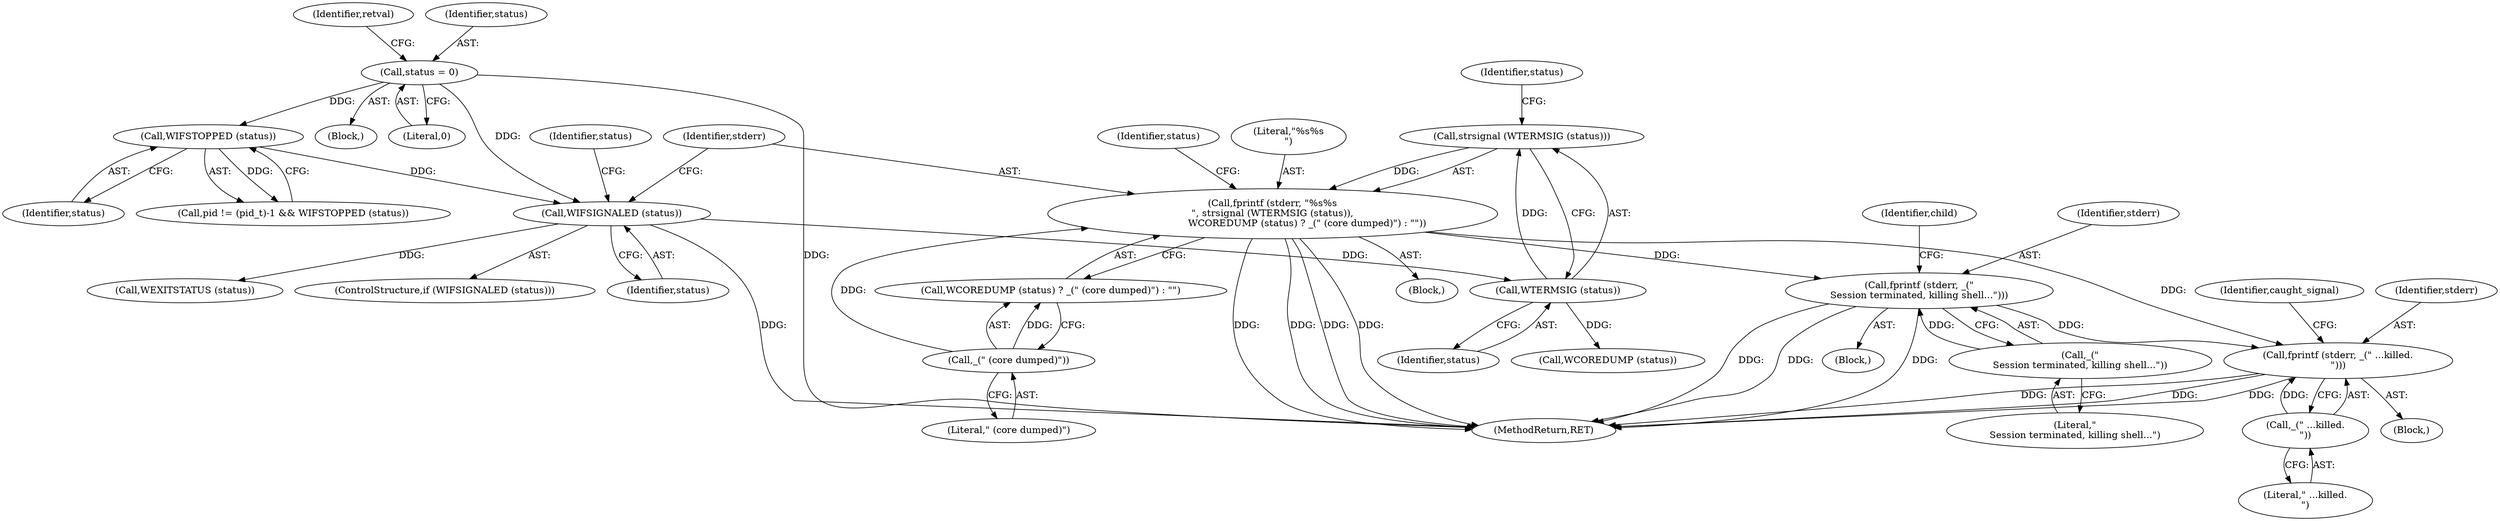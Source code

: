 digraph "0_util-linux_dffab154d29a288aa171ff50263ecc8f2e14a891@API" {
"1000405" [label="(Call,fprintf (stderr, _(\" ...killed.\n\")))"];
"1000388" [label="(Call,fprintf (stderr, _(\"\nSession terminated, killing shell...\")))"];
"1000346" [label="(Call,fprintf (stderr, \"%s%s\n\", strsignal (WTERMSIG (status)),\n                       WCOREDUMP (status) ? _(\" (core dumped)\") : \"\"))"];
"1000349" [label="(Call,strsignal (WTERMSIG (status)))"];
"1000350" [label="(Call,WTERMSIG (status))"];
"1000343" [label="(Call,WIFSIGNALED (status))"];
"1000113" [label="(Call,status = 0)"];
"1000323" [label="(Call,WIFSTOPPED (status))"];
"1000355" [label="(Call,_(\" (core dumped)\"))"];
"1000390" [label="(Call,_(\"\nSession terminated, killing shell...\"))"];
"1000407" [label="(Call,_(\" ...killed.\n\"))"];
"1000388" [label="(Call,fprintf (stderr, _(\"\nSession terminated, killing shell...\")))"];
"1000393" [label="(Identifier,child)"];
"1000359" [label="(Identifier,status)"];
"1000118" [label="(Identifier,retval)"];
"1000348" [label="(Literal,\"%s%s\n\")"];
"1000356" [label="(Literal,\" (core dumped)\")"];
"1000343" [label="(Call,WIFSIGNALED (status))"];
"1000366" [label="(Identifier,status)"];
"1000367" [label="(Call,WEXITSTATUS (status))"];
"1000342" [label="(ControlStructure,if (WIFSIGNALED (status)))"];
"1000354" [label="(Identifier,status)"];
"1000323" [label="(Call,WIFSTOPPED (status))"];
"1000316" [label="(Call,pid != (pid_t)-1 && WIFSTOPPED (status))"];
"1000351" [label="(Identifier,status)"];
"1000353" [label="(Call,WCOREDUMP (status))"];
"1000114" [label="(Identifier,status)"];
"1000390" [label="(Call,_(\"\nSession terminated, killing shell...\"))"];
"1000347" [label="(Identifier,stderr)"];
"1000355" [label="(Call,_(\" (core dumped)\"))"];
"1000346" [label="(Call,fprintf (stderr, \"%s%s\n\", strsignal (WTERMSIG (status)),\n                       WCOREDUMP (status) ? _(\" (core dumped)\") : \"\"))"];
"1000399" [label="(Block,)"];
"1000407" [label="(Call,_(\" ...killed.\n\"))"];
"1000387" [label="(Block,)"];
"1000410" [label="(Identifier,caught_signal)"];
"1000350" [label="(Call,WTERMSIG (status))"];
"1000345" [label="(Block,)"];
"1000405" [label="(Call,fprintf (stderr, _(\" ...killed.\n\")))"];
"1000389" [label="(Identifier,stderr)"];
"1000344" [label="(Identifier,status)"];
"1000113" [label="(Call,status = 0)"];
"1000324" [label="(Identifier,status)"];
"1000408" [label="(Literal,\" ...killed.\n\")"];
"1000108" [label="(Block,)"];
"1000115" [label="(Literal,0)"];
"1000352" [label="(Call,WCOREDUMP (status) ? _(\" (core dumped)\") : \"\")"];
"1000391" [label="(Literal,\"\nSession terminated, killing shell...\")"];
"1000349" [label="(Call,strsignal (WTERMSIG (status)))"];
"1000406" [label="(Identifier,stderr)"];
"1000449" [label="(MethodReturn,RET)"];
"1000405" -> "1000399"  [label="AST: "];
"1000405" -> "1000407"  [label="CFG: "];
"1000406" -> "1000405"  [label="AST: "];
"1000407" -> "1000405"  [label="AST: "];
"1000410" -> "1000405"  [label="CFG: "];
"1000405" -> "1000449"  [label="DDG: "];
"1000405" -> "1000449"  [label="DDG: "];
"1000405" -> "1000449"  [label="DDG: "];
"1000388" -> "1000405"  [label="DDG: "];
"1000346" -> "1000405"  [label="DDG: "];
"1000407" -> "1000405"  [label="DDG: "];
"1000388" -> "1000387"  [label="AST: "];
"1000388" -> "1000390"  [label="CFG: "];
"1000389" -> "1000388"  [label="AST: "];
"1000390" -> "1000388"  [label="AST: "];
"1000393" -> "1000388"  [label="CFG: "];
"1000388" -> "1000449"  [label="DDG: "];
"1000388" -> "1000449"  [label="DDG: "];
"1000388" -> "1000449"  [label="DDG: "];
"1000346" -> "1000388"  [label="DDG: "];
"1000390" -> "1000388"  [label="DDG: "];
"1000346" -> "1000345"  [label="AST: "];
"1000346" -> "1000352"  [label="CFG: "];
"1000347" -> "1000346"  [label="AST: "];
"1000348" -> "1000346"  [label="AST: "];
"1000349" -> "1000346"  [label="AST: "];
"1000352" -> "1000346"  [label="AST: "];
"1000359" -> "1000346"  [label="CFG: "];
"1000346" -> "1000449"  [label="DDG: "];
"1000346" -> "1000449"  [label="DDG: "];
"1000346" -> "1000449"  [label="DDG: "];
"1000346" -> "1000449"  [label="DDG: "];
"1000349" -> "1000346"  [label="DDG: "];
"1000355" -> "1000346"  [label="DDG: "];
"1000349" -> "1000350"  [label="CFG: "];
"1000350" -> "1000349"  [label="AST: "];
"1000354" -> "1000349"  [label="CFG: "];
"1000350" -> "1000349"  [label="DDG: "];
"1000350" -> "1000351"  [label="CFG: "];
"1000351" -> "1000350"  [label="AST: "];
"1000343" -> "1000350"  [label="DDG: "];
"1000350" -> "1000353"  [label="DDG: "];
"1000343" -> "1000342"  [label="AST: "];
"1000343" -> "1000344"  [label="CFG: "];
"1000344" -> "1000343"  [label="AST: "];
"1000347" -> "1000343"  [label="CFG: "];
"1000366" -> "1000343"  [label="CFG: "];
"1000343" -> "1000449"  [label="DDG: "];
"1000113" -> "1000343"  [label="DDG: "];
"1000323" -> "1000343"  [label="DDG: "];
"1000343" -> "1000367"  [label="DDG: "];
"1000113" -> "1000108"  [label="AST: "];
"1000113" -> "1000115"  [label="CFG: "];
"1000114" -> "1000113"  [label="AST: "];
"1000115" -> "1000113"  [label="AST: "];
"1000118" -> "1000113"  [label="CFG: "];
"1000113" -> "1000449"  [label="DDG: "];
"1000113" -> "1000323"  [label="DDG: "];
"1000323" -> "1000316"  [label="AST: "];
"1000323" -> "1000324"  [label="CFG: "];
"1000324" -> "1000323"  [label="AST: "];
"1000316" -> "1000323"  [label="CFG: "];
"1000323" -> "1000316"  [label="DDG: "];
"1000355" -> "1000352"  [label="AST: "];
"1000355" -> "1000356"  [label="CFG: "];
"1000356" -> "1000355"  [label="AST: "];
"1000352" -> "1000355"  [label="CFG: "];
"1000355" -> "1000352"  [label="DDG: "];
"1000390" -> "1000391"  [label="CFG: "];
"1000391" -> "1000390"  [label="AST: "];
"1000407" -> "1000408"  [label="CFG: "];
"1000408" -> "1000407"  [label="AST: "];
}
